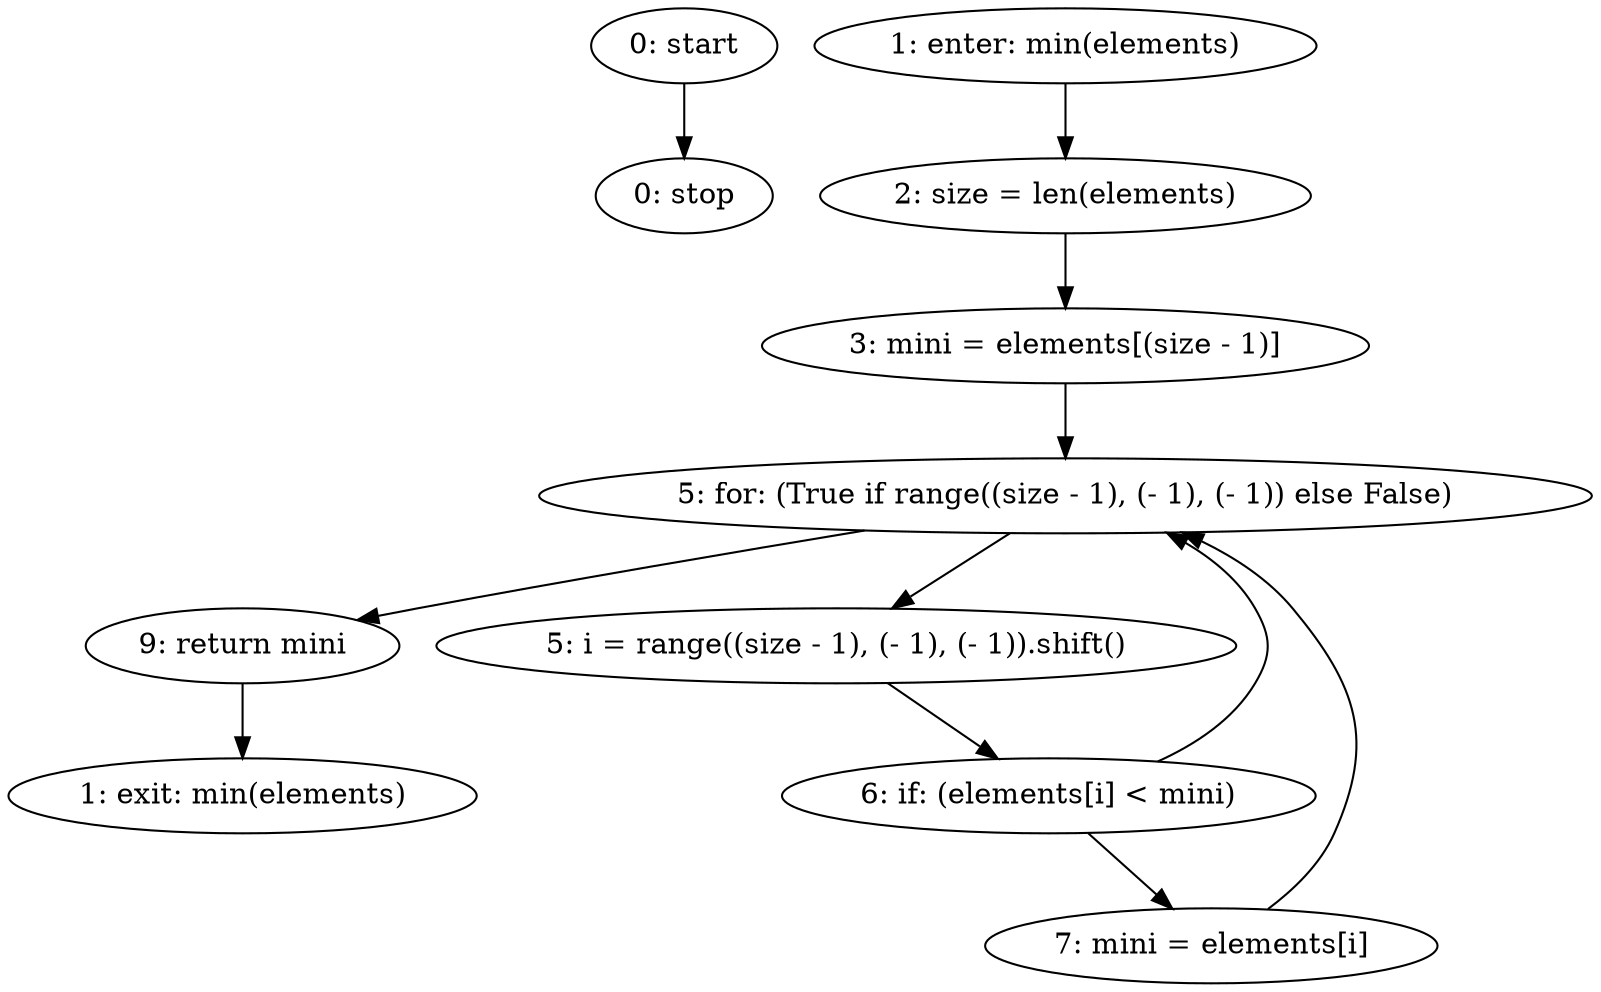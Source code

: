strict digraph "" {
	node [label="\N"];
	0	[label="0: start"];
	10	[label="0: stop"];
	0 -> 10;
	1	[label="1: enter: min(elements)"];
	3	[label="2: size = len(elements)"];
	1 -> 3;
	4	[label="3: mini = elements[(size - 1)]"];
	3 -> 4;
	2	[label="1: exit: min(elements)"];
	9	[label="9: return mini"];
	9 -> 2;
	5	[label="5: for: (True if range((size - 1), (- 1), (- 1)) else False)"];
	4 -> 5;
	5 -> 9;
	6	[label="5: i = range((size - 1), (- 1), (- 1)).shift()"];
	5 -> 6;
	7	[label="6: if: (elements[i] < mini)"];
	6 -> 7;
	8	[label="7: mini = elements[i]"];
	8 -> 5;
	7 -> 5;
	7 -> 8;
}
